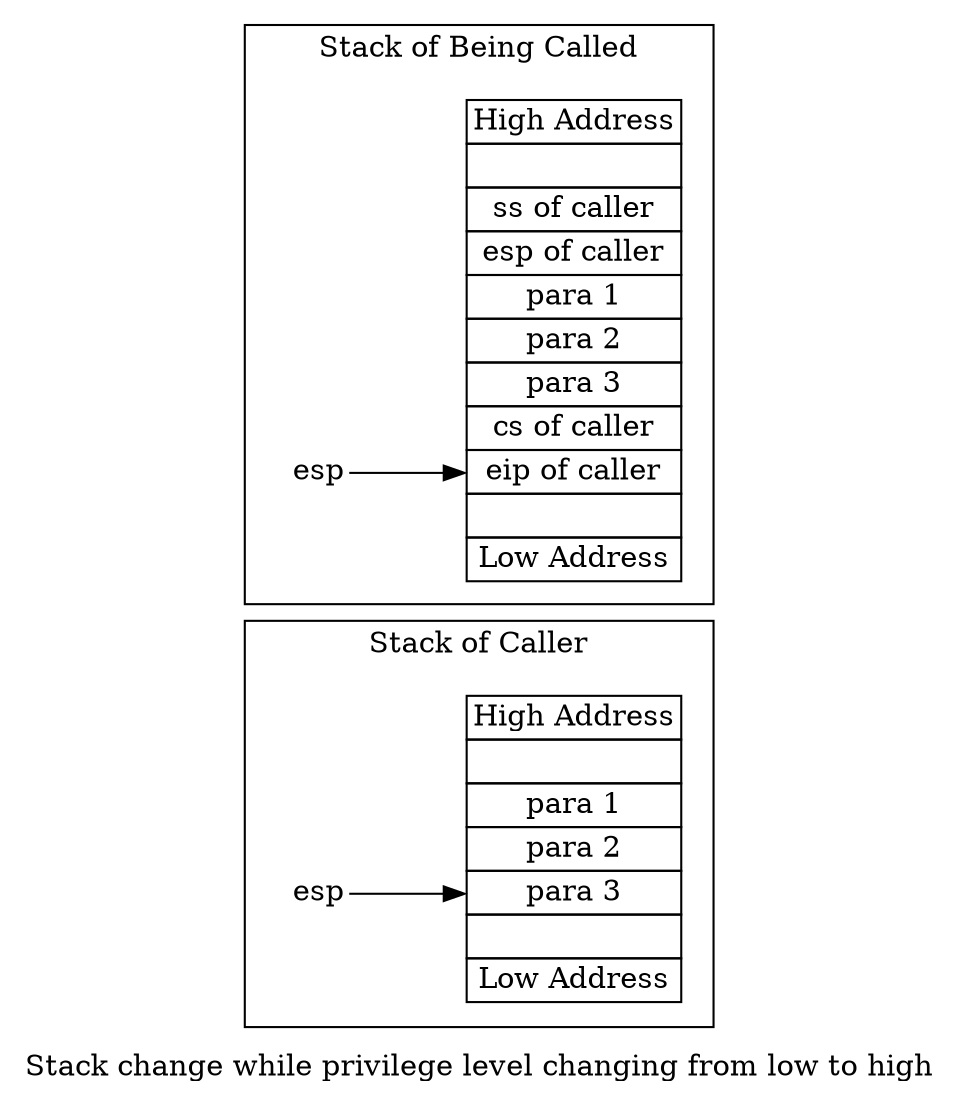 digraph
{
	node [shape="none"]
	label="Stack change while privilege level changing from low to high"
	
	rankdir=LR	
	subgraph cluster_low
	{
		label="Stack of Caller"
		l_idx [label=<
			<table border="0">
				<tr><td port="1">esp</td></tr>
			</table>
		>];

		l_mem [label=<
			<table border="0" cellborder="1" cellspacing="0">
				<tr><td>High Address</td></tr>
				<tr><td> </td></tr>
				<tr><td>para 1</td></tr>
				<tr><td>para 2</td></tr>
				<tr><td port="1">para 3</td></tr>
				<tr><td> </td></tr>
				<tr><td>Low Address</td></tr>
			</table>
		>];
		
		l_idx:1 -> l_mem:1;
	}

	subgraph cluster_high
	{
		label="Stack of Being Called"
		rankdir=LR	
		h_idx [label=<
			<table border="0">
				<tr><td port="1">esp</td></tr>
			</table>
		>];

		h_mem [label=<
			<table border="0" cellborder="1" cellspacing="0">
				<tr><td>High Address</td></tr>
				<tr><td> </td></tr>
				<tr><td>ss of caller</td></tr>
				<tr><td>esp of caller</td></tr>
				<tr><td>para 1</td></tr>
				<tr><td>para 2</td></tr>
				<tr><td>para 3</td></tr>
				<tr><td>cs of caller</td></tr>
				<tr><td port="1">eip of caller</td></tr>
				<tr><td> </td></tr>
				<tr><td>Low Address</td></tr>
			</table>
		>];
		
		h_idx:1 -> h_mem:1;
	}
}
